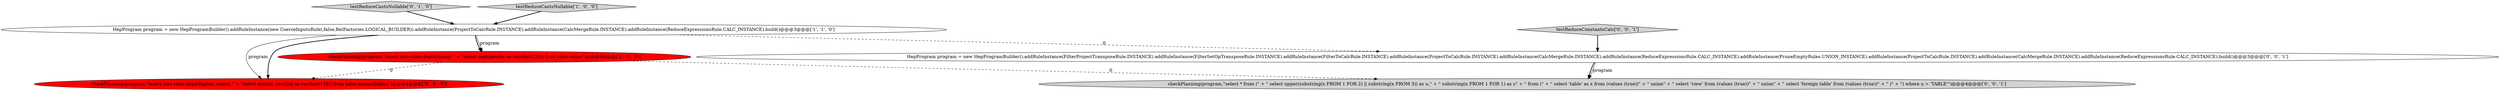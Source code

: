 digraph {
2 [style = filled, label = "HepProgram program = new HepProgramBuilder().addRuleInstance(new CoerceInputsRule(,false,RelFactories.LOGICAL_BUILDER)).addRuleInstance(ProjectToCalcRule.INSTANCE).addRuleInstance(CalcMergeRule.INSTANCE).addRuleInstance(ReduceExpressionsRule.CALC_INSTANCE).build()@@@3@@@['1', '1', '0']", fillcolor = white, shape = ellipse image = "AAA0AAABBB1BBB"];
4 [style = filled, label = "checkPlanning(program,\"insert into sales.dept(deptno, name) \" + \"select empno, cast(job as varchar(128)) from sales.empnullables\")@@@4@@@['0', '1', '0']", fillcolor = red, shape = ellipse image = "AAA1AAABBB2BBB"];
7 [style = filled, label = "testReduceConstantsCalc['0', '0', '1']", fillcolor = lightgray, shape = diamond image = "AAA0AAABBB3BBB"];
5 [style = filled, label = "HepProgram program = new HepProgramBuilder().addRuleInstance(FilterProjectTransposeRule.INSTANCE).addRuleInstance(FilterSetOpTransposeRule.INSTANCE).addRuleInstance(FilterToCalcRule.INSTANCE).addRuleInstance(ProjectToCalcRule.INSTANCE).addRuleInstance(CalcMergeRule.INSTANCE).addRuleInstance(ReduceExpressionsRule.CALC_INSTANCE).addRuleInstance(PruneEmptyRules.UNION_INSTANCE).addRuleInstance(ProjectToCalcRule.INSTANCE).addRuleInstance(CalcMergeRule.INSTANCE).addRuleInstance(ReduceExpressionsRule.CALC_INSTANCE).build()@@@3@@@['0', '0', '1']", fillcolor = white, shape = ellipse image = "AAA0AAABBB3BBB"];
3 [style = filled, label = "testReduceCastsNullable['0', '1', '0']", fillcolor = lightgray, shape = diamond image = "AAA0AAABBB2BBB"];
6 [style = filled, label = "checkPlanning(program,\"select * from (\" + \" select upper(substring(x FROM 1 FOR 2) || substring(x FROM 3)) as u,\" + \" substring(x FROM 1 FOR 1) as s\" + \" from (\" + \" select 'table' as x from (values (true))\" + \" union\" + \" select 'view' from (values (true))\" + \" union\" + \" select 'foreign table' from (values (true))\" + \" )\" + \") where u = 'TABLE'\")@@@4@@@['0', '0', '1']", fillcolor = lightgray, shape = ellipse image = "AAA0AAABBB3BBB"];
1 [style = filled, label = "testReduceCastsNullable['1', '0', '0']", fillcolor = lightgray, shape = diamond image = "AAA0AAABBB1BBB"];
0 [style = filled, label = "checkPlanning(program,\"insert into sales.depts(name) \" + \"select cast(gender as varchar(128)) from sales.emps\")@@@4@@@['1', '0', '0']", fillcolor = red, shape = ellipse image = "AAA1AAABBB1BBB"];
2->5 [style = dashed, label="0"];
1->2 [style = bold, label=""];
2->0 [style = bold, label=""];
7->5 [style = bold, label=""];
0->4 [style = dashed, label="0"];
5->6 [style = bold, label=""];
3->2 [style = bold, label=""];
2->4 [style = bold, label=""];
5->6 [style = solid, label="program"];
2->0 [style = solid, label="program"];
0->6 [style = dashed, label="0"];
2->4 [style = solid, label="program"];
}
